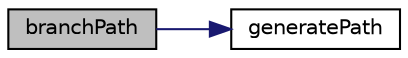 digraph "branchPath"
{
 // LATEX_PDF_SIZE
  edge [fontname="Helvetica",fontsize="10",labelfontname="Helvetica",labelfontsize="10"];
  node [fontname="Helvetica",fontsize="10",shape=record];
  rankdir="LR";
  Node1 [label="branchPath",height=0.2,width=0.4,color="black", fillcolor="grey75", style="filled", fontcolor="black",tooltip="Generates the branches"];
  Node1 -> Node2 [color="midnightblue",fontsize="10",style="solid",fontname="Helvetica"];
  Node2 [label="generatePath",height=0.2,width=0.4,color="black", fillcolor="white", style="filled",URL="$board_creation_8cpp.html#a2dfc8048e8cb8ad577a689be6a9916f7",tooltip="Randomly generates a path based on the inputs given. Resets the path taken if it gets stuck."];
}
